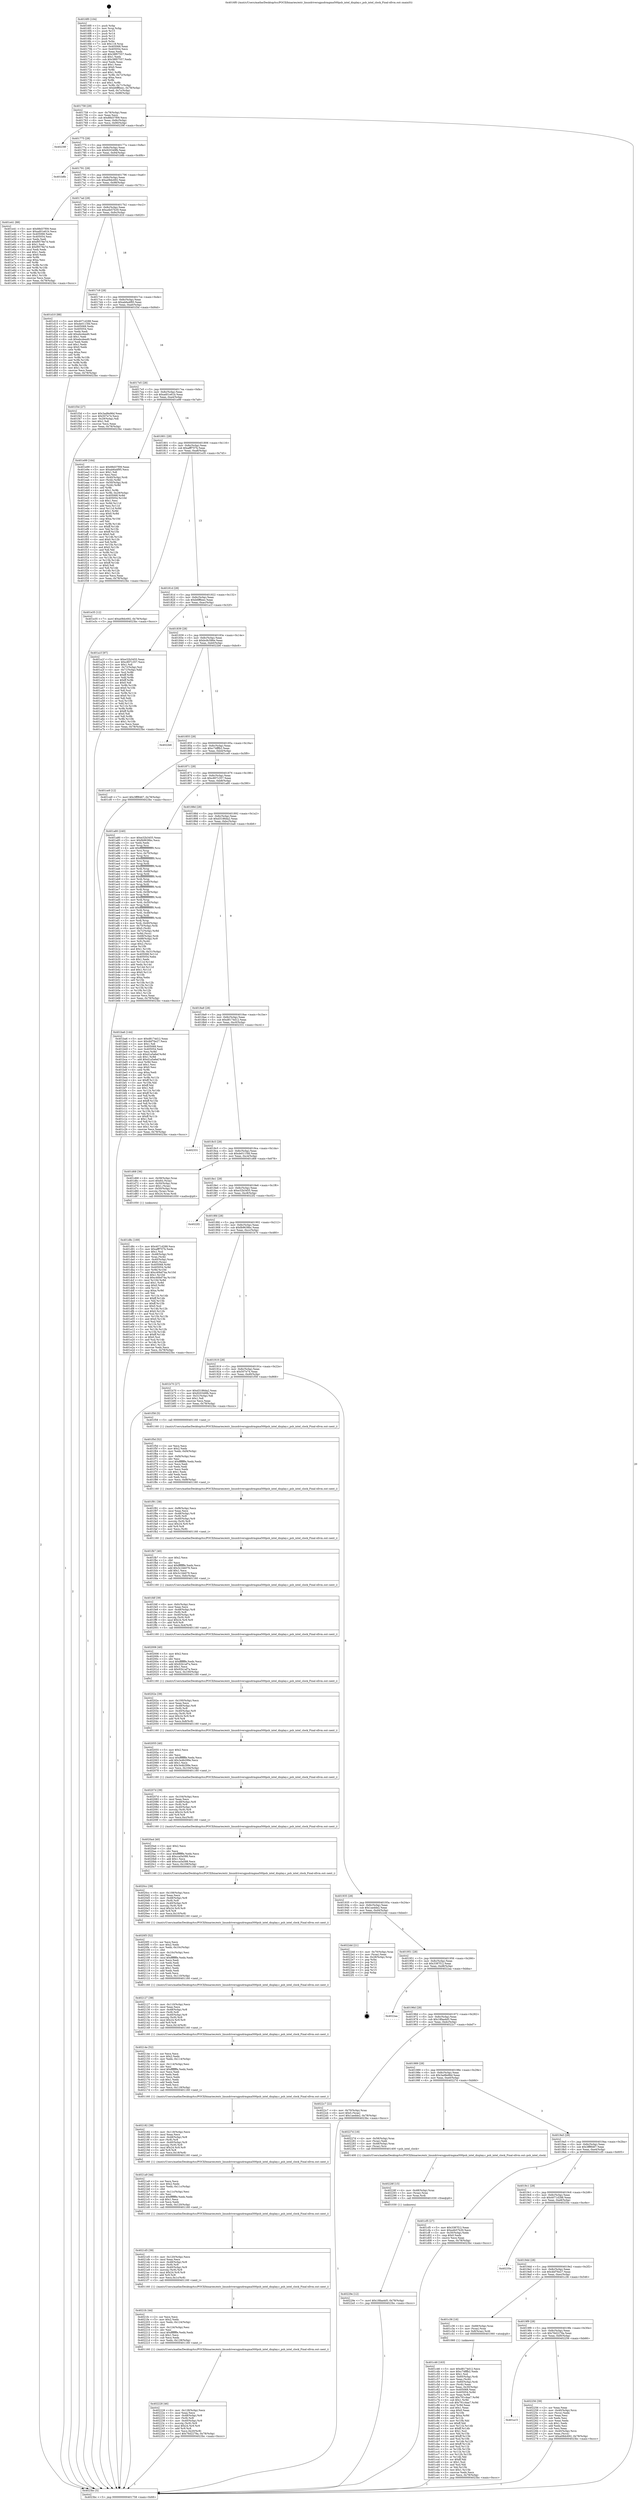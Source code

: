 digraph "0x4016f0" {
  label = "0x4016f0 (/mnt/c/Users/mathe/Desktop/tcc/POCII/binaries/extr_linuxdriversgpudrmgma500psb_intel_display.c_psb_intel_clock_Final-ollvm.out::main(0))"
  labelloc = "t"
  node[shape=record]

  Entry [label="",width=0.3,height=0.3,shape=circle,fillcolor=black,style=filled]
  "0x401758" [label="{
     0x401758 [29]\l
     | [instrs]\l
     &nbsp;&nbsp;0x401758 \<+3\>: mov -0x78(%rbp),%eax\l
     &nbsp;&nbsp;0x40175b \<+2\>: mov %eax,%ecx\l
     &nbsp;&nbsp;0x40175d \<+6\>: sub $0x88d37f09,%ecx\l
     &nbsp;&nbsp;0x401763 \<+6\>: mov %eax,-0x8c(%rbp)\l
     &nbsp;&nbsp;0x401769 \<+6\>: mov %ecx,-0x90(%rbp)\l
     &nbsp;&nbsp;0x40176f \<+6\>: je 000000000040239f \<main+0xcaf\>\l
  }"]
  "0x40239f" [label="{
     0x40239f\l
  }", style=dashed]
  "0x401775" [label="{
     0x401775 [28]\l
     | [instrs]\l
     &nbsp;&nbsp;0x401775 \<+5\>: jmp 000000000040177a \<main+0x8a\>\l
     &nbsp;&nbsp;0x40177a \<+6\>: mov -0x8c(%rbp),%eax\l
     &nbsp;&nbsp;0x401780 \<+5\>: sub $0x920349fb,%eax\l
     &nbsp;&nbsp;0x401785 \<+6\>: mov %eax,-0x94(%rbp)\l
     &nbsp;&nbsp;0x40178b \<+6\>: je 0000000000401b8b \<main+0x49b\>\l
  }"]
  Exit [label="",width=0.3,height=0.3,shape=circle,fillcolor=black,style=filled,peripheries=2]
  "0x401b8b" [label="{
     0x401b8b\l
  }", style=dashed]
  "0x401791" [label="{
     0x401791 [28]\l
     | [instrs]\l
     &nbsp;&nbsp;0x401791 \<+5\>: jmp 0000000000401796 \<main+0xa6\>\l
     &nbsp;&nbsp;0x401796 \<+6\>: mov -0x8c(%rbp),%eax\l
     &nbsp;&nbsp;0x40179c \<+5\>: sub $0xa08dc692,%eax\l
     &nbsp;&nbsp;0x4017a1 \<+6\>: mov %eax,-0x98(%rbp)\l
     &nbsp;&nbsp;0x4017a7 \<+6\>: je 0000000000401e41 \<main+0x751\>\l
  }"]
  "0x40229e" [label="{
     0x40229e [12]\l
     | [instrs]\l
     &nbsp;&nbsp;0x40229e \<+7\>: movl $0x18faa4d5,-0x78(%rbp)\l
     &nbsp;&nbsp;0x4022a5 \<+5\>: jmp 00000000004023bc \<main+0xccc\>\l
  }"]
  "0x401e41" [label="{
     0x401e41 [88]\l
     | [instrs]\l
     &nbsp;&nbsp;0x401e41 \<+5\>: mov $0x88d37f09,%eax\l
     &nbsp;&nbsp;0x401e46 \<+5\>: mov $0xad01e61b,%ecx\l
     &nbsp;&nbsp;0x401e4b \<+7\>: mov 0x405068,%edx\l
     &nbsp;&nbsp;0x401e52 \<+7\>: mov 0x405054,%esi\l
     &nbsp;&nbsp;0x401e59 \<+2\>: mov %edx,%edi\l
     &nbsp;&nbsp;0x401e5b \<+6\>: add $0xf9578e7d,%edi\l
     &nbsp;&nbsp;0x401e61 \<+3\>: sub $0x1,%edi\l
     &nbsp;&nbsp;0x401e64 \<+6\>: sub $0xf9578e7d,%edi\l
     &nbsp;&nbsp;0x401e6a \<+3\>: imul %edi,%edx\l
     &nbsp;&nbsp;0x401e6d \<+3\>: and $0x1,%edx\l
     &nbsp;&nbsp;0x401e70 \<+3\>: cmp $0x0,%edx\l
     &nbsp;&nbsp;0x401e73 \<+4\>: sete %r8b\l
     &nbsp;&nbsp;0x401e77 \<+3\>: cmp $0xa,%esi\l
     &nbsp;&nbsp;0x401e7a \<+4\>: setl %r9b\l
     &nbsp;&nbsp;0x401e7e \<+3\>: mov %r8b,%r10b\l
     &nbsp;&nbsp;0x401e81 \<+3\>: and %r9b,%r10b\l
     &nbsp;&nbsp;0x401e84 \<+3\>: xor %r9b,%r8b\l
     &nbsp;&nbsp;0x401e87 \<+3\>: or %r8b,%r10b\l
     &nbsp;&nbsp;0x401e8a \<+4\>: test $0x1,%r10b\l
     &nbsp;&nbsp;0x401e8e \<+3\>: cmovne %ecx,%eax\l
     &nbsp;&nbsp;0x401e91 \<+3\>: mov %eax,-0x78(%rbp)\l
     &nbsp;&nbsp;0x401e94 \<+5\>: jmp 00000000004023bc \<main+0xccc\>\l
  }"]
  "0x4017ad" [label="{
     0x4017ad [28]\l
     | [instrs]\l
     &nbsp;&nbsp;0x4017ad \<+5\>: jmp 00000000004017b2 \<main+0xc2\>\l
     &nbsp;&nbsp;0x4017b2 \<+6\>: mov -0x8c(%rbp),%eax\l
     &nbsp;&nbsp;0x4017b8 \<+5\>: sub $0xa4b57b30,%eax\l
     &nbsp;&nbsp;0x4017bd \<+6\>: mov %eax,-0x9c(%rbp)\l
     &nbsp;&nbsp;0x4017c3 \<+6\>: je 0000000000401d10 \<main+0x620\>\l
  }"]
  "0x40228f" [label="{
     0x40228f [15]\l
     | [instrs]\l
     &nbsp;&nbsp;0x40228f \<+4\>: mov -0x48(%rbp),%rax\l
     &nbsp;&nbsp;0x402293 \<+3\>: mov (%rax),%rax\l
     &nbsp;&nbsp;0x402296 \<+3\>: mov %rax,%rdi\l
     &nbsp;&nbsp;0x402299 \<+5\>: call 0000000000401030 \<free@plt\>\l
     | [calls]\l
     &nbsp;&nbsp;0x401030 \{1\} (unknown)\l
  }"]
  "0x401d10" [label="{
     0x401d10 [88]\l
     | [instrs]\l
     &nbsp;&nbsp;0x401d10 \<+5\>: mov $0x4071d288,%eax\l
     &nbsp;&nbsp;0x401d15 \<+5\>: mov $0xde0115fd,%ecx\l
     &nbsp;&nbsp;0x401d1a \<+7\>: mov 0x405068,%edx\l
     &nbsp;&nbsp;0x401d21 \<+7\>: mov 0x405054,%esi\l
     &nbsp;&nbsp;0x401d28 \<+2\>: mov %edx,%edi\l
     &nbsp;&nbsp;0x401d2a \<+6\>: add $0xebcdeed0,%edi\l
     &nbsp;&nbsp;0x401d30 \<+3\>: sub $0x1,%edi\l
     &nbsp;&nbsp;0x401d33 \<+6\>: sub $0xebcdeed0,%edi\l
     &nbsp;&nbsp;0x401d39 \<+3\>: imul %edi,%edx\l
     &nbsp;&nbsp;0x401d3c \<+3\>: and $0x1,%edx\l
     &nbsp;&nbsp;0x401d3f \<+3\>: cmp $0x0,%edx\l
     &nbsp;&nbsp;0x401d42 \<+4\>: sete %r8b\l
     &nbsp;&nbsp;0x401d46 \<+3\>: cmp $0xa,%esi\l
     &nbsp;&nbsp;0x401d49 \<+4\>: setl %r9b\l
     &nbsp;&nbsp;0x401d4d \<+3\>: mov %r8b,%r10b\l
     &nbsp;&nbsp;0x401d50 \<+3\>: and %r9b,%r10b\l
     &nbsp;&nbsp;0x401d53 \<+3\>: xor %r9b,%r8b\l
     &nbsp;&nbsp;0x401d56 \<+3\>: or %r8b,%r10b\l
     &nbsp;&nbsp;0x401d59 \<+4\>: test $0x1,%r10b\l
     &nbsp;&nbsp;0x401d5d \<+3\>: cmovne %ecx,%eax\l
     &nbsp;&nbsp;0x401d60 \<+3\>: mov %eax,-0x78(%rbp)\l
     &nbsp;&nbsp;0x401d63 \<+5\>: jmp 00000000004023bc \<main+0xccc\>\l
  }"]
  "0x4017c9" [label="{
     0x4017c9 [28]\l
     | [instrs]\l
     &nbsp;&nbsp;0x4017c9 \<+5\>: jmp 00000000004017ce \<main+0xde\>\l
     &nbsp;&nbsp;0x4017ce \<+6\>: mov -0x8c(%rbp),%eax\l
     &nbsp;&nbsp;0x4017d4 \<+5\>: sub $0xab6a4f95,%eax\l
     &nbsp;&nbsp;0x4017d9 \<+6\>: mov %eax,-0xa0(%rbp)\l
     &nbsp;&nbsp;0x4017df \<+6\>: je 0000000000401f3d \<main+0x84d\>\l
  }"]
  "0x401a15" [label="{
     0x401a15\l
  }", style=dashed]
  "0x401f3d" [label="{
     0x401f3d [27]\l
     | [instrs]\l
     &nbsp;&nbsp;0x401f3d \<+5\>: mov $0x3ad8e96d,%eax\l
     &nbsp;&nbsp;0x401f42 \<+5\>: mov $0x507e74,%ecx\l
     &nbsp;&nbsp;0x401f47 \<+3\>: mov -0x29(%rbp),%dl\l
     &nbsp;&nbsp;0x401f4a \<+3\>: test $0x1,%dl\l
     &nbsp;&nbsp;0x401f4d \<+3\>: cmovne %ecx,%eax\l
     &nbsp;&nbsp;0x401f50 \<+3\>: mov %eax,-0x78(%rbp)\l
     &nbsp;&nbsp;0x401f53 \<+5\>: jmp 00000000004023bc \<main+0xccc\>\l
  }"]
  "0x4017e5" [label="{
     0x4017e5 [28]\l
     | [instrs]\l
     &nbsp;&nbsp;0x4017e5 \<+5\>: jmp 00000000004017ea \<main+0xfa\>\l
     &nbsp;&nbsp;0x4017ea \<+6\>: mov -0x8c(%rbp),%eax\l
     &nbsp;&nbsp;0x4017f0 \<+5\>: sub $0xad01e61b,%eax\l
     &nbsp;&nbsp;0x4017f5 \<+6\>: mov %eax,-0xa4(%rbp)\l
     &nbsp;&nbsp;0x4017fb \<+6\>: je 0000000000401e99 \<main+0x7a9\>\l
  }"]
  "0x402256" [label="{
     0x402256 [39]\l
     | [instrs]\l
     &nbsp;&nbsp;0x402256 \<+2\>: xor %eax,%eax\l
     &nbsp;&nbsp;0x402258 \<+4\>: mov -0x40(%rbp),%rcx\l
     &nbsp;&nbsp;0x40225c \<+2\>: mov (%rcx),%edx\l
     &nbsp;&nbsp;0x40225e \<+2\>: mov %eax,%esi\l
     &nbsp;&nbsp;0x402260 \<+2\>: sub %edx,%esi\l
     &nbsp;&nbsp;0x402262 \<+2\>: mov %eax,%edx\l
     &nbsp;&nbsp;0x402264 \<+3\>: sub $0x1,%edx\l
     &nbsp;&nbsp;0x402267 \<+2\>: add %edx,%esi\l
     &nbsp;&nbsp;0x402269 \<+2\>: sub %esi,%eax\l
     &nbsp;&nbsp;0x40226b \<+4\>: mov -0x40(%rbp),%rcx\l
     &nbsp;&nbsp;0x40226f \<+2\>: mov %eax,(%rcx)\l
     &nbsp;&nbsp;0x402271 \<+7\>: movl $0xa08dc692,-0x78(%rbp)\l
     &nbsp;&nbsp;0x402278 \<+5\>: jmp 00000000004023bc \<main+0xccc\>\l
  }"]
  "0x401e99" [label="{
     0x401e99 [164]\l
     | [instrs]\l
     &nbsp;&nbsp;0x401e99 \<+5\>: mov $0x88d37f09,%eax\l
     &nbsp;&nbsp;0x401e9e \<+5\>: mov $0xab6a4f95,%ecx\l
     &nbsp;&nbsp;0x401ea3 \<+2\>: mov $0x1,%dl\l
     &nbsp;&nbsp;0x401ea5 \<+2\>: xor %esi,%esi\l
     &nbsp;&nbsp;0x401ea7 \<+4\>: mov -0x40(%rbp),%rdi\l
     &nbsp;&nbsp;0x401eab \<+3\>: mov (%rdi),%r8d\l
     &nbsp;&nbsp;0x401eae \<+4\>: mov -0x50(%rbp),%rdi\l
     &nbsp;&nbsp;0x401eb2 \<+3\>: cmp (%rdi),%r8d\l
     &nbsp;&nbsp;0x401eb5 \<+4\>: setl %r9b\l
     &nbsp;&nbsp;0x401eb9 \<+4\>: and $0x1,%r9b\l
     &nbsp;&nbsp;0x401ebd \<+4\>: mov %r9b,-0x29(%rbp)\l
     &nbsp;&nbsp;0x401ec1 \<+8\>: mov 0x405068,%r8d\l
     &nbsp;&nbsp;0x401ec9 \<+8\>: mov 0x405054,%r10d\l
     &nbsp;&nbsp;0x401ed1 \<+3\>: sub $0x1,%esi\l
     &nbsp;&nbsp;0x401ed4 \<+3\>: mov %r8d,%r11d\l
     &nbsp;&nbsp;0x401ed7 \<+3\>: add %esi,%r11d\l
     &nbsp;&nbsp;0x401eda \<+4\>: imul %r11d,%r8d\l
     &nbsp;&nbsp;0x401ede \<+4\>: and $0x1,%r8d\l
     &nbsp;&nbsp;0x401ee2 \<+4\>: cmp $0x0,%r8d\l
     &nbsp;&nbsp;0x401ee6 \<+4\>: sete %r9b\l
     &nbsp;&nbsp;0x401eea \<+4\>: cmp $0xa,%r10d\l
     &nbsp;&nbsp;0x401eee \<+3\>: setl %bl\l
     &nbsp;&nbsp;0x401ef1 \<+3\>: mov %r9b,%r14b\l
     &nbsp;&nbsp;0x401ef4 \<+4\>: xor $0xff,%r14b\l
     &nbsp;&nbsp;0x401ef8 \<+3\>: mov %bl,%r15b\l
     &nbsp;&nbsp;0x401efb \<+4\>: xor $0xff,%r15b\l
     &nbsp;&nbsp;0x401eff \<+3\>: xor $0x0,%dl\l
     &nbsp;&nbsp;0x401f02 \<+3\>: mov %r14b,%r12b\l
     &nbsp;&nbsp;0x401f05 \<+4\>: and $0x0,%r12b\l
     &nbsp;&nbsp;0x401f09 \<+3\>: and %dl,%r9b\l
     &nbsp;&nbsp;0x401f0c \<+3\>: mov %r15b,%r13b\l
     &nbsp;&nbsp;0x401f0f \<+4\>: and $0x0,%r13b\l
     &nbsp;&nbsp;0x401f13 \<+2\>: and %dl,%bl\l
     &nbsp;&nbsp;0x401f15 \<+3\>: or %r9b,%r12b\l
     &nbsp;&nbsp;0x401f18 \<+3\>: or %bl,%r13b\l
     &nbsp;&nbsp;0x401f1b \<+3\>: xor %r13b,%r12b\l
     &nbsp;&nbsp;0x401f1e \<+3\>: or %r15b,%r14b\l
     &nbsp;&nbsp;0x401f21 \<+4\>: xor $0xff,%r14b\l
     &nbsp;&nbsp;0x401f25 \<+3\>: or $0x0,%dl\l
     &nbsp;&nbsp;0x401f28 \<+3\>: and %dl,%r14b\l
     &nbsp;&nbsp;0x401f2b \<+3\>: or %r14b,%r12b\l
     &nbsp;&nbsp;0x401f2e \<+4\>: test $0x1,%r12b\l
     &nbsp;&nbsp;0x401f32 \<+3\>: cmovne %ecx,%eax\l
     &nbsp;&nbsp;0x401f35 \<+3\>: mov %eax,-0x78(%rbp)\l
     &nbsp;&nbsp;0x401f38 \<+5\>: jmp 00000000004023bc \<main+0xccc\>\l
  }"]
  "0x401801" [label="{
     0x401801 [28]\l
     | [instrs]\l
     &nbsp;&nbsp;0x401801 \<+5\>: jmp 0000000000401806 \<main+0x116\>\l
     &nbsp;&nbsp;0x401806 \<+6\>: mov -0x8c(%rbp),%eax\l
     &nbsp;&nbsp;0x40180c \<+5\>: sub $0xafff707b,%eax\l
     &nbsp;&nbsp;0x401811 \<+6\>: mov %eax,-0xa8(%rbp)\l
     &nbsp;&nbsp;0x401817 \<+6\>: je 0000000000401e35 \<main+0x745\>\l
  }"]
  "0x402228" [label="{
     0x402228 [46]\l
     | [instrs]\l
     &nbsp;&nbsp;0x402228 \<+6\>: mov -0x128(%rbp),%ecx\l
     &nbsp;&nbsp;0x40222e \<+3\>: imul %eax,%ecx\l
     &nbsp;&nbsp;0x402231 \<+4\>: mov -0x48(%rbp),%r8\l
     &nbsp;&nbsp;0x402235 \<+3\>: mov (%r8),%r8\l
     &nbsp;&nbsp;0x402238 \<+4\>: mov -0x40(%rbp),%r9\l
     &nbsp;&nbsp;0x40223c \<+3\>: movslq (%r9),%r9\l
     &nbsp;&nbsp;0x40223f \<+4\>: imul $0x24,%r9,%r9\l
     &nbsp;&nbsp;0x402243 \<+3\>: add %r9,%r8\l
     &nbsp;&nbsp;0x402246 \<+4\>: mov %ecx,0x20(%r8)\l
     &nbsp;&nbsp;0x40224a \<+7\>: movl $0x76d2278a,-0x78(%rbp)\l
     &nbsp;&nbsp;0x402251 \<+5\>: jmp 00000000004023bc \<main+0xccc\>\l
  }"]
  "0x401e35" [label="{
     0x401e35 [12]\l
     | [instrs]\l
     &nbsp;&nbsp;0x401e35 \<+7\>: movl $0xa08dc692,-0x78(%rbp)\l
     &nbsp;&nbsp;0x401e3c \<+5\>: jmp 00000000004023bc \<main+0xccc\>\l
  }"]
  "0x40181d" [label="{
     0x40181d [28]\l
     | [instrs]\l
     &nbsp;&nbsp;0x40181d \<+5\>: jmp 0000000000401822 \<main+0x132\>\l
     &nbsp;&nbsp;0x401822 \<+6\>: mov -0x8c(%rbp),%eax\l
     &nbsp;&nbsp;0x401828 \<+5\>: sub $0xb6ff6eec,%eax\l
     &nbsp;&nbsp;0x40182d \<+6\>: mov %eax,-0xac(%rbp)\l
     &nbsp;&nbsp;0x401833 \<+6\>: je 0000000000401a1f \<main+0x32f\>\l
  }"]
  "0x4021fc" [label="{
     0x4021fc [44]\l
     | [instrs]\l
     &nbsp;&nbsp;0x4021fc \<+2\>: xor %ecx,%ecx\l
     &nbsp;&nbsp;0x4021fe \<+5\>: mov $0x2,%edx\l
     &nbsp;&nbsp;0x402203 \<+6\>: mov %edx,-0x124(%rbp)\l
     &nbsp;&nbsp;0x402209 \<+1\>: cltd\l
     &nbsp;&nbsp;0x40220a \<+6\>: mov -0x124(%rbp),%esi\l
     &nbsp;&nbsp;0x402210 \<+2\>: idiv %esi\l
     &nbsp;&nbsp;0x402212 \<+6\>: imul $0xfffffffe,%edx,%edx\l
     &nbsp;&nbsp;0x402218 \<+3\>: sub $0x1,%ecx\l
     &nbsp;&nbsp;0x40221b \<+2\>: sub %ecx,%edx\l
     &nbsp;&nbsp;0x40221d \<+6\>: mov %edx,-0x128(%rbp)\l
     &nbsp;&nbsp;0x402223 \<+5\>: call 0000000000401160 \<next_i\>\l
     | [calls]\l
     &nbsp;&nbsp;0x401160 \{1\} (/mnt/c/Users/mathe/Desktop/tcc/POCII/binaries/extr_linuxdriversgpudrmgma500psb_intel_display.c_psb_intel_clock_Final-ollvm.out::next_i)\l
  }"]
  "0x401a1f" [label="{
     0x401a1f [97]\l
     | [instrs]\l
     &nbsp;&nbsp;0x401a1f \<+5\>: mov $0xe32b3455,%eax\l
     &nbsp;&nbsp;0x401a24 \<+5\>: mov $0xc807c357,%ecx\l
     &nbsp;&nbsp;0x401a29 \<+2\>: mov $0x1,%dl\l
     &nbsp;&nbsp;0x401a2b \<+4\>: mov -0x72(%rbp),%sil\l
     &nbsp;&nbsp;0x401a2f \<+4\>: mov -0x71(%rbp),%dil\l
     &nbsp;&nbsp;0x401a33 \<+3\>: mov %sil,%r8b\l
     &nbsp;&nbsp;0x401a36 \<+4\>: xor $0xff,%r8b\l
     &nbsp;&nbsp;0x401a3a \<+3\>: mov %dil,%r9b\l
     &nbsp;&nbsp;0x401a3d \<+4\>: xor $0xff,%r9b\l
     &nbsp;&nbsp;0x401a41 \<+3\>: xor $0x0,%dl\l
     &nbsp;&nbsp;0x401a44 \<+3\>: mov %r8b,%r10b\l
     &nbsp;&nbsp;0x401a47 \<+4\>: and $0x0,%r10b\l
     &nbsp;&nbsp;0x401a4b \<+3\>: and %dl,%sil\l
     &nbsp;&nbsp;0x401a4e \<+3\>: mov %r9b,%r11b\l
     &nbsp;&nbsp;0x401a51 \<+4\>: and $0x0,%r11b\l
     &nbsp;&nbsp;0x401a55 \<+3\>: and %dl,%dil\l
     &nbsp;&nbsp;0x401a58 \<+3\>: or %sil,%r10b\l
     &nbsp;&nbsp;0x401a5b \<+3\>: or %dil,%r11b\l
     &nbsp;&nbsp;0x401a5e \<+3\>: xor %r11b,%r10b\l
     &nbsp;&nbsp;0x401a61 \<+3\>: or %r9b,%r8b\l
     &nbsp;&nbsp;0x401a64 \<+4\>: xor $0xff,%r8b\l
     &nbsp;&nbsp;0x401a68 \<+3\>: or $0x0,%dl\l
     &nbsp;&nbsp;0x401a6b \<+3\>: and %dl,%r8b\l
     &nbsp;&nbsp;0x401a6e \<+3\>: or %r8b,%r10b\l
     &nbsp;&nbsp;0x401a71 \<+4\>: test $0x1,%r10b\l
     &nbsp;&nbsp;0x401a75 \<+3\>: cmovne %ecx,%eax\l
     &nbsp;&nbsp;0x401a78 \<+3\>: mov %eax,-0x78(%rbp)\l
     &nbsp;&nbsp;0x401a7b \<+5\>: jmp 00000000004023bc \<main+0xccc\>\l
  }"]
  "0x401839" [label="{
     0x401839 [28]\l
     | [instrs]\l
     &nbsp;&nbsp;0x401839 \<+5\>: jmp 000000000040183e \<main+0x14e\>\l
     &nbsp;&nbsp;0x40183e \<+6\>: mov -0x8c(%rbp),%eax\l
     &nbsp;&nbsp;0x401844 \<+5\>: sub $0xbc8c586e,%eax\l
     &nbsp;&nbsp;0x401849 \<+6\>: mov %eax,-0xb0(%rbp)\l
     &nbsp;&nbsp;0x40184f \<+6\>: je 00000000004022b6 \<main+0xbc6\>\l
  }"]
  "0x4023bc" [label="{
     0x4023bc [5]\l
     | [instrs]\l
     &nbsp;&nbsp;0x4023bc \<+5\>: jmp 0000000000401758 \<main+0x68\>\l
  }"]
  "0x4016f0" [label="{
     0x4016f0 [104]\l
     | [instrs]\l
     &nbsp;&nbsp;0x4016f0 \<+1\>: push %rbp\l
     &nbsp;&nbsp;0x4016f1 \<+3\>: mov %rsp,%rbp\l
     &nbsp;&nbsp;0x4016f4 \<+2\>: push %r15\l
     &nbsp;&nbsp;0x4016f6 \<+2\>: push %r14\l
     &nbsp;&nbsp;0x4016f8 \<+2\>: push %r13\l
     &nbsp;&nbsp;0x4016fa \<+2\>: push %r12\l
     &nbsp;&nbsp;0x4016fc \<+1\>: push %rbx\l
     &nbsp;&nbsp;0x4016fd \<+7\>: sub $0x118,%rsp\l
     &nbsp;&nbsp;0x401704 \<+7\>: mov 0x405068,%eax\l
     &nbsp;&nbsp;0x40170b \<+7\>: mov 0x405054,%ecx\l
     &nbsp;&nbsp;0x401712 \<+2\>: mov %eax,%edx\l
     &nbsp;&nbsp;0x401714 \<+6\>: add $0x38f07557,%edx\l
     &nbsp;&nbsp;0x40171a \<+3\>: sub $0x1,%edx\l
     &nbsp;&nbsp;0x40171d \<+6\>: sub $0x38f07557,%edx\l
     &nbsp;&nbsp;0x401723 \<+3\>: imul %edx,%eax\l
     &nbsp;&nbsp;0x401726 \<+3\>: and $0x1,%eax\l
     &nbsp;&nbsp;0x401729 \<+3\>: cmp $0x0,%eax\l
     &nbsp;&nbsp;0x40172c \<+4\>: sete %r8b\l
     &nbsp;&nbsp;0x401730 \<+4\>: and $0x1,%r8b\l
     &nbsp;&nbsp;0x401734 \<+4\>: mov %r8b,-0x72(%rbp)\l
     &nbsp;&nbsp;0x401738 \<+3\>: cmp $0xa,%ecx\l
     &nbsp;&nbsp;0x40173b \<+4\>: setl %r8b\l
     &nbsp;&nbsp;0x40173f \<+4\>: and $0x1,%r8b\l
     &nbsp;&nbsp;0x401743 \<+4\>: mov %r8b,-0x71(%rbp)\l
     &nbsp;&nbsp;0x401747 \<+7\>: movl $0xb6ff6eec,-0x78(%rbp)\l
     &nbsp;&nbsp;0x40174e \<+3\>: mov %edi,-0x7c(%rbp)\l
     &nbsp;&nbsp;0x401751 \<+7\>: mov %rsi,-0x88(%rbp)\l
  }"]
  "0x4021d5" [label="{
     0x4021d5 [39]\l
     | [instrs]\l
     &nbsp;&nbsp;0x4021d5 \<+6\>: mov -0x120(%rbp),%ecx\l
     &nbsp;&nbsp;0x4021db \<+3\>: imul %eax,%ecx\l
     &nbsp;&nbsp;0x4021de \<+4\>: mov -0x48(%rbp),%r8\l
     &nbsp;&nbsp;0x4021e2 \<+3\>: mov (%r8),%r8\l
     &nbsp;&nbsp;0x4021e5 \<+4\>: mov -0x40(%rbp),%r9\l
     &nbsp;&nbsp;0x4021e9 \<+3\>: movslq (%r9),%r9\l
     &nbsp;&nbsp;0x4021ec \<+4\>: imul $0x24,%r9,%r9\l
     &nbsp;&nbsp;0x4021f0 \<+3\>: add %r9,%r8\l
     &nbsp;&nbsp;0x4021f3 \<+4\>: mov %ecx,0x1c(%r8)\l
     &nbsp;&nbsp;0x4021f7 \<+5\>: call 0000000000401160 \<next_i\>\l
     | [calls]\l
     &nbsp;&nbsp;0x401160 \{1\} (/mnt/c/Users/mathe/Desktop/tcc/POCII/binaries/extr_linuxdriversgpudrmgma500psb_intel_display.c_psb_intel_clock_Final-ollvm.out::next_i)\l
  }"]
  "0x4022b6" [label="{
     0x4022b6\l
  }", style=dashed]
  "0x401855" [label="{
     0x401855 [28]\l
     | [instrs]\l
     &nbsp;&nbsp;0x401855 \<+5\>: jmp 000000000040185a \<main+0x16a\>\l
     &nbsp;&nbsp;0x40185a \<+6\>: mov -0x8c(%rbp),%eax\l
     &nbsp;&nbsp;0x401860 \<+5\>: sub $0xc74fffb2,%eax\l
     &nbsp;&nbsp;0x401865 \<+6\>: mov %eax,-0xb4(%rbp)\l
     &nbsp;&nbsp;0x40186b \<+6\>: je 0000000000401ce9 \<main+0x5f9\>\l
  }"]
  "0x4021a9" [label="{
     0x4021a9 [44]\l
     | [instrs]\l
     &nbsp;&nbsp;0x4021a9 \<+2\>: xor %ecx,%ecx\l
     &nbsp;&nbsp;0x4021ab \<+5\>: mov $0x2,%edx\l
     &nbsp;&nbsp;0x4021b0 \<+6\>: mov %edx,-0x11c(%rbp)\l
     &nbsp;&nbsp;0x4021b6 \<+1\>: cltd\l
     &nbsp;&nbsp;0x4021b7 \<+6\>: mov -0x11c(%rbp),%esi\l
     &nbsp;&nbsp;0x4021bd \<+2\>: idiv %esi\l
     &nbsp;&nbsp;0x4021bf \<+6\>: imul $0xfffffffe,%edx,%edx\l
     &nbsp;&nbsp;0x4021c5 \<+3\>: sub $0x1,%ecx\l
     &nbsp;&nbsp;0x4021c8 \<+2\>: sub %ecx,%edx\l
     &nbsp;&nbsp;0x4021ca \<+6\>: mov %edx,-0x120(%rbp)\l
     &nbsp;&nbsp;0x4021d0 \<+5\>: call 0000000000401160 \<next_i\>\l
     | [calls]\l
     &nbsp;&nbsp;0x401160 \{1\} (/mnt/c/Users/mathe/Desktop/tcc/POCII/binaries/extr_linuxdriversgpudrmgma500psb_intel_display.c_psb_intel_clock_Final-ollvm.out::next_i)\l
  }"]
  "0x401ce9" [label="{
     0x401ce9 [12]\l
     | [instrs]\l
     &nbsp;&nbsp;0x401ce9 \<+7\>: movl $0x3fff8467,-0x78(%rbp)\l
     &nbsp;&nbsp;0x401cf0 \<+5\>: jmp 00000000004023bc \<main+0xccc\>\l
  }"]
  "0x401871" [label="{
     0x401871 [28]\l
     | [instrs]\l
     &nbsp;&nbsp;0x401871 \<+5\>: jmp 0000000000401876 \<main+0x186\>\l
     &nbsp;&nbsp;0x401876 \<+6\>: mov -0x8c(%rbp),%eax\l
     &nbsp;&nbsp;0x40187c \<+5\>: sub $0xc807c357,%eax\l
     &nbsp;&nbsp;0x401881 \<+6\>: mov %eax,-0xb8(%rbp)\l
     &nbsp;&nbsp;0x401887 \<+6\>: je 0000000000401a80 \<main+0x390\>\l
  }"]
  "0x402182" [label="{
     0x402182 [39]\l
     | [instrs]\l
     &nbsp;&nbsp;0x402182 \<+6\>: mov -0x118(%rbp),%ecx\l
     &nbsp;&nbsp;0x402188 \<+3\>: imul %eax,%ecx\l
     &nbsp;&nbsp;0x40218b \<+4\>: mov -0x48(%rbp),%r8\l
     &nbsp;&nbsp;0x40218f \<+3\>: mov (%r8),%r8\l
     &nbsp;&nbsp;0x402192 \<+4\>: mov -0x40(%rbp),%r9\l
     &nbsp;&nbsp;0x402196 \<+3\>: movslq (%r9),%r9\l
     &nbsp;&nbsp;0x402199 \<+4\>: imul $0x24,%r9,%r9\l
     &nbsp;&nbsp;0x40219d \<+3\>: add %r9,%r8\l
     &nbsp;&nbsp;0x4021a0 \<+4\>: mov %ecx,0x18(%r8)\l
     &nbsp;&nbsp;0x4021a4 \<+5\>: call 0000000000401160 \<next_i\>\l
     | [calls]\l
     &nbsp;&nbsp;0x401160 \{1\} (/mnt/c/Users/mathe/Desktop/tcc/POCII/binaries/extr_linuxdriversgpudrmgma500psb_intel_display.c_psb_intel_clock_Final-ollvm.out::next_i)\l
  }"]
  "0x401a80" [label="{
     0x401a80 [240]\l
     | [instrs]\l
     &nbsp;&nbsp;0x401a80 \<+5\>: mov $0xe32b3455,%eax\l
     &nbsp;&nbsp;0x401a85 \<+5\>: mov $0xfb9638bc,%ecx\l
     &nbsp;&nbsp;0x401a8a \<+2\>: xor %edx,%edx\l
     &nbsp;&nbsp;0x401a8c \<+3\>: mov %rsp,%rsi\l
     &nbsp;&nbsp;0x401a8f \<+4\>: add $0xfffffffffffffff0,%rsi\l
     &nbsp;&nbsp;0x401a93 \<+3\>: mov %rsi,%rsp\l
     &nbsp;&nbsp;0x401a96 \<+4\>: mov %rsi,-0x70(%rbp)\l
     &nbsp;&nbsp;0x401a9a \<+3\>: mov %rsp,%rsi\l
     &nbsp;&nbsp;0x401a9d \<+4\>: add $0xfffffffffffffff0,%rsi\l
     &nbsp;&nbsp;0x401aa1 \<+3\>: mov %rsi,%rsp\l
     &nbsp;&nbsp;0x401aa4 \<+3\>: mov %rsp,%rdi\l
     &nbsp;&nbsp;0x401aa7 \<+4\>: add $0xfffffffffffffff0,%rdi\l
     &nbsp;&nbsp;0x401aab \<+3\>: mov %rdi,%rsp\l
     &nbsp;&nbsp;0x401aae \<+4\>: mov %rdi,-0x68(%rbp)\l
     &nbsp;&nbsp;0x401ab2 \<+3\>: mov %rsp,%rdi\l
     &nbsp;&nbsp;0x401ab5 \<+4\>: add $0xfffffffffffffff0,%rdi\l
     &nbsp;&nbsp;0x401ab9 \<+3\>: mov %rdi,%rsp\l
     &nbsp;&nbsp;0x401abc \<+4\>: mov %rdi,-0x60(%rbp)\l
     &nbsp;&nbsp;0x401ac0 \<+3\>: mov %rsp,%rdi\l
     &nbsp;&nbsp;0x401ac3 \<+4\>: add $0xfffffffffffffff0,%rdi\l
     &nbsp;&nbsp;0x401ac7 \<+3\>: mov %rdi,%rsp\l
     &nbsp;&nbsp;0x401aca \<+4\>: mov %rdi,-0x58(%rbp)\l
     &nbsp;&nbsp;0x401ace \<+3\>: mov %rsp,%rdi\l
     &nbsp;&nbsp;0x401ad1 \<+4\>: add $0xfffffffffffffff0,%rdi\l
     &nbsp;&nbsp;0x401ad5 \<+3\>: mov %rdi,%rsp\l
     &nbsp;&nbsp;0x401ad8 \<+4\>: mov %rdi,-0x50(%rbp)\l
     &nbsp;&nbsp;0x401adc \<+3\>: mov %rsp,%rdi\l
     &nbsp;&nbsp;0x401adf \<+4\>: add $0xfffffffffffffff0,%rdi\l
     &nbsp;&nbsp;0x401ae3 \<+3\>: mov %rdi,%rsp\l
     &nbsp;&nbsp;0x401ae6 \<+4\>: mov %rdi,-0x48(%rbp)\l
     &nbsp;&nbsp;0x401aea \<+3\>: mov %rsp,%rdi\l
     &nbsp;&nbsp;0x401aed \<+4\>: add $0xfffffffffffffff0,%rdi\l
     &nbsp;&nbsp;0x401af1 \<+3\>: mov %rdi,%rsp\l
     &nbsp;&nbsp;0x401af4 \<+4\>: mov %rdi,-0x40(%rbp)\l
     &nbsp;&nbsp;0x401af8 \<+4\>: mov -0x70(%rbp),%rdi\l
     &nbsp;&nbsp;0x401afc \<+6\>: movl $0x0,(%rdi)\l
     &nbsp;&nbsp;0x401b02 \<+4\>: mov -0x7c(%rbp),%r8d\l
     &nbsp;&nbsp;0x401b06 \<+3\>: mov %r8d,(%rsi)\l
     &nbsp;&nbsp;0x401b09 \<+4\>: mov -0x68(%rbp),%rdi\l
     &nbsp;&nbsp;0x401b0d \<+7\>: mov -0x88(%rbp),%r9\l
     &nbsp;&nbsp;0x401b14 \<+3\>: mov %r9,(%rdi)\l
     &nbsp;&nbsp;0x401b17 \<+3\>: cmpl $0x2,(%rsi)\l
     &nbsp;&nbsp;0x401b1a \<+4\>: setne %r10b\l
     &nbsp;&nbsp;0x401b1e \<+4\>: and $0x1,%r10b\l
     &nbsp;&nbsp;0x401b22 \<+4\>: mov %r10b,-0x31(%rbp)\l
     &nbsp;&nbsp;0x401b26 \<+8\>: mov 0x405068,%r11d\l
     &nbsp;&nbsp;0x401b2e \<+7\>: mov 0x405054,%ebx\l
     &nbsp;&nbsp;0x401b35 \<+3\>: sub $0x1,%edx\l
     &nbsp;&nbsp;0x401b38 \<+3\>: mov %r11d,%r14d\l
     &nbsp;&nbsp;0x401b3b \<+3\>: add %edx,%r14d\l
     &nbsp;&nbsp;0x401b3e \<+4\>: imul %r14d,%r11d\l
     &nbsp;&nbsp;0x401b42 \<+4\>: and $0x1,%r11d\l
     &nbsp;&nbsp;0x401b46 \<+4\>: cmp $0x0,%r11d\l
     &nbsp;&nbsp;0x401b4a \<+4\>: sete %r10b\l
     &nbsp;&nbsp;0x401b4e \<+3\>: cmp $0xa,%ebx\l
     &nbsp;&nbsp;0x401b51 \<+4\>: setl %r15b\l
     &nbsp;&nbsp;0x401b55 \<+3\>: mov %r10b,%r12b\l
     &nbsp;&nbsp;0x401b58 \<+3\>: and %r15b,%r12b\l
     &nbsp;&nbsp;0x401b5b \<+3\>: xor %r15b,%r10b\l
     &nbsp;&nbsp;0x401b5e \<+3\>: or %r10b,%r12b\l
     &nbsp;&nbsp;0x401b61 \<+4\>: test $0x1,%r12b\l
     &nbsp;&nbsp;0x401b65 \<+3\>: cmovne %ecx,%eax\l
     &nbsp;&nbsp;0x401b68 \<+3\>: mov %eax,-0x78(%rbp)\l
     &nbsp;&nbsp;0x401b6b \<+5\>: jmp 00000000004023bc \<main+0xccc\>\l
  }"]
  "0x40188d" [label="{
     0x40188d [28]\l
     | [instrs]\l
     &nbsp;&nbsp;0x40188d \<+5\>: jmp 0000000000401892 \<main+0x1a2\>\l
     &nbsp;&nbsp;0x401892 \<+6\>: mov -0x8c(%rbp),%eax\l
     &nbsp;&nbsp;0x401898 \<+5\>: sub $0xd3186da2,%eax\l
     &nbsp;&nbsp;0x40189d \<+6\>: mov %eax,-0xbc(%rbp)\l
     &nbsp;&nbsp;0x4018a3 \<+6\>: je 0000000000401ba6 \<main+0x4b6\>\l
  }"]
  "0x40214e" [label="{
     0x40214e [52]\l
     | [instrs]\l
     &nbsp;&nbsp;0x40214e \<+2\>: xor %ecx,%ecx\l
     &nbsp;&nbsp;0x402150 \<+5\>: mov $0x2,%edx\l
     &nbsp;&nbsp;0x402155 \<+6\>: mov %edx,-0x114(%rbp)\l
     &nbsp;&nbsp;0x40215b \<+1\>: cltd\l
     &nbsp;&nbsp;0x40215c \<+6\>: mov -0x114(%rbp),%esi\l
     &nbsp;&nbsp;0x402162 \<+2\>: idiv %esi\l
     &nbsp;&nbsp;0x402164 \<+6\>: imul $0xfffffffe,%edx,%edx\l
     &nbsp;&nbsp;0x40216a \<+2\>: mov %ecx,%edi\l
     &nbsp;&nbsp;0x40216c \<+2\>: sub %edx,%edi\l
     &nbsp;&nbsp;0x40216e \<+2\>: mov %ecx,%edx\l
     &nbsp;&nbsp;0x402170 \<+3\>: sub $0x1,%edx\l
     &nbsp;&nbsp;0x402173 \<+2\>: add %edx,%edi\l
     &nbsp;&nbsp;0x402175 \<+2\>: sub %edi,%ecx\l
     &nbsp;&nbsp;0x402177 \<+6\>: mov %ecx,-0x118(%rbp)\l
     &nbsp;&nbsp;0x40217d \<+5\>: call 0000000000401160 \<next_i\>\l
     | [calls]\l
     &nbsp;&nbsp;0x401160 \{1\} (/mnt/c/Users/mathe/Desktop/tcc/POCII/binaries/extr_linuxdriversgpudrmgma500psb_intel_display.c_psb_intel_clock_Final-ollvm.out::next_i)\l
  }"]
  "0x402127" [label="{
     0x402127 [39]\l
     | [instrs]\l
     &nbsp;&nbsp;0x402127 \<+6\>: mov -0x110(%rbp),%ecx\l
     &nbsp;&nbsp;0x40212d \<+3\>: imul %eax,%ecx\l
     &nbsp;&nbsp;0x402130 \<+4\>: mov -0x48(%rbp),%r8\l
     &nbsp;&nbsp;0x402134 \<+3\>: mov (%r8),%r8\l
     &nbsp;&nbsp;0x402137 \<+4\>: mov -0x40(%rbp),%r9\l
     &nbsp;&nbsp;0x40213b \<+3\>: movslq (%r9),%r9\l
     &nbsp;&nbsp;0x40213e \<+4\>: imul $0x24,%r9,%r9\l
     &nbsp;&nbsp;0x402142 \<+3\>: add %r9,%r8\l
     &nbsp;&nbsp;0x402145 \<+4\>: mov %ecx,0x14(%r8)\l
     &nbsp;&nbsp;0x402149 \<+5\>: call 0000000000401160 \<next_i\>\l
     | [calls]\l
     &nbsp;&nbsp;0x401160 \{1\} (/mnt/c/Users/mathe/Desktop/tcc/POCII/binaries/extr_linuxdriversgpudrmgma500psb_intel_display.c_psb_intel_clock_Final-ollvm.out::next_i)\l
  }"]
  "0x401ba6" [label="{
     0x401ba6 [144]\l
     | [instrs]\l
     &nbsp;&nbsp;0x401ba6 \<+5\>: mov $0xd8174d12,%eax\l
     &nbsp;&nbsp;0x401bab \<+5\>: mov $0x4bf76e27,%ecx\l
     &nbsp;&nbsp;0x401bb0 \<+2\>: mov $0x1,%dl\l
     &nbsp;&nbsp;0x401bb2 \<+7\>: mov 0x405068,%esi\l
     &nbsp;&nbsp;0x401bb9 \<+7\>: mov 0x405054,%edi\l
     &nbsp;&nbsp;0x401bc0 \<+3\>: mov %esi,%r8d\l
     &nbsp;&nbsp;0x401bc3 \<+7\>: sub $0xd1a5a6ef,%r8d\l
     &nbsp;&nbsp;0x401bca \<+4\>: sub $0x1,%r8d\l
     &nbsp;&nbsp;0x401bce \<+7\>: add $0xd1a5a6ef,%r8d\l
     &nbsp;&nbsp;0x401bd5 \<+4\>: imul %r8d,%esi\l
     &nbsp;&nbsp;0x401bd9 \<+3\>: and $0x1,%esi\l
     &nbsp;&nbsp;0x401bdc \<+3\>: cmp $0x0,%esi\l
     &nbsp;&nbsp;0x401bdf \<+4\>: sete %r9b\l
     &nbsp;&nbsp;0x401be3 \<+3\>: cmp $0xa,%edi\l
     &nbsp;&nbsp;0x401be6 \<+4\>: setl %r10b\l
     &nbsp;&nbsp;0x401bea \<+3\>: mov %r9b,%r11b\l
     &nbsp;&nbsp;0x401bed \<+4\>: xor $0xff,%r11b\l
     &nbsp;&nbsp;0x401bf1 \<+3\>: mov %r10b,%bl\l
     &nbsp;&nbsp;0x401bf4 \<+3\>: xor $0xff,%bl\l
     &nbsp;&nbsp;0x401bf7 \<+3\>: xor $0x1,%dl\l
     &nbsp;&nbsp;0x401bfa \<+3\>: mov %r11b,%r14b\l
     &nbsp;&nbsp;0x401bfd \<+4\>: and $0xff,%r14b\l
     &nbsp;&nbsp;0x401c01 \<+3\>: and %dl,%r9b\l
     &nbsp;&nbsp;0x401c04 \<+3\>: mov %bl,%r15b\l
     &nbsp;&nbsp;0x401c07 \<+4\>: and $0xff,%r15b\l
     &nbsp;&nbsp;0x401c0b \<+3\>: and %dl,%r10b\l
     &nbsp;&nbsp;0x401c0e \<+3\>: or %r9b,%r14b\l
     &nbsp;&nbsp;0x401c11 \<+3\>: or %r10b,%r15b\l
     &nbsp;&nbsp;0x401c14 \<+3\>: xor %r15b,%r14b\l
     &nbsp;&nbsp;0x401c17 \<+3\>: or %bl,%r11b\l
     &nbsp;&nbsp;0x401c1a \<+4\>: xor $0xff,%r11b\l
     &nbsp;&nbsp;0x401c1e \<+3\>: or $0x1,%dl\l
     &nbsp;&nbsp;0x401c21 \<+3\>: and %dl,%r11b\l
     &nbsp;&nbsp;0x401c24 \<+3\>: or %r11b,%r14b\l
     &nbsp;&nbsp;0x401c27 \<+4\>: test $0x1,%r14b\l
     &nbsp;&nbsp;0x401c2b \<+3\>: cmovne %ecx,%eax\l
     &nbsp;&nbsp;0x401c2e \<+3\>: mov %eax,-0x78(%rbp)\l
     &nbsp;&nbsp;0x401c31 \<+5\>: jmp 00000000004023bc \<main+0xccc\>\l
  }"]
  "0x4018a9" [label="{
     0x4018a9 [28]\l
     | [instrs]\l
     &nbsp;&nbsp;0x4018a9 \<+5\>: jmp 00000000004018ae \<main+0x1be\>\l
     &nbsp;&nbsp;0x4018ae \<+6\>: mov -0x8c(%rbp),%eax\l
     &nbsp;&nbsp;0x4018b4 \<+5\>: sub $0xd8174d12,%eax\l
     &nbsp;&nbsp;0x4018b9 \<+6\>: mov %eax,-0xc0(%rbp)\l
     &nbsp;&nbsp;0x4018bf \<+6\>: je 0000000000402331 \<main+0xc41\>\l
  }"]
  "0x4020f3" [label="{
     0x4020f3 [52]\l
     | [instrs]\l
     &nbsp;&nbsp;0x4020f3 \<+2\>: xor %ecx,%ecx\l
     &nbsp;&nbsp;0x4020f5 \<+5\>: mov $0x2,%edx\l
     &nbsp;&nbsp;0x4020fa \<+6\>: mov %edx,-0x10c(%rbp)\l
     &nbsp;&nbsp;0x402100 \<+1\>: cltd\l
     &nbsp;&nbsp;0x402101 \<+6\>: mov -0x10c(%rbp),%esi\l
     &nbsp;&nbsp;0x402107 \<+2\>: idiv %esi\l
     &nbsp;&nbsp;0x402109 \<+6\>: imul $0xfffffffe,%edx,%edx\l
     &nbsp;&nbsp;0x40210f \<+2\>: mov %ecx,%edi\l
     &nbsp;&nbsp;0x402111 \<+2\>: sub %edx,%edi\l
     &nbsp;&nbsp;0x402113 \<+2\>: mov %ecx,%edx\l
     &nbsp;&nbsp;0x402115 \<+3\>: sub $0x1,%edx\l
     &nbsp;&nbsp;0x402118 \<+2\>: add %edx,%edi\l
     &nbsp;&nbsp;0x40211a \<+2\>: sub %edi,%ecx\l
     &nbsp;&nbsp;0x40211c \<+6\>: mov %ecx,-0x110(%rbp)\l
     &nbsp;&nbsp;0x402122 \<+5\>: call 0000000000401160 \<next_i\>\l
     | [calls]\l
     &nbsp;&nbsp;0x401160 \{1\} (/mnt/c/Users/mathe/Desktop/tcc/POCII/binaries/extr_linuxdriversgpudrmgma500psb_intel_display.c_psb_intel_clock_Final-ollvm.out::next_i)\l
  }"]
  "0x402331" [label="{
     0x402331\l
  }", style=dashed]
  "0x4018c5" [label="{
     0x4018c5 [28]\l
     | [instrs]\l
     &nbsp;&nbsp;0x4018c5 \<+5\>: jmp 00000000004018ca \<main+0x1da\>\l
     &nbsp;&nbsp;0x4018ca \<+6\>: mov -0x8c(%rbp),%eax\l
     &nbsp;&nbsp;0x4018d0 \<+5\>: sub $0xde0115fd,%eax\l
     &nbsp;&nbsp;0x4018d5 \<+6\>: mov %eax,-0xc4(%rbp)\l
     &nbsp;&nbsp;0x4018db \<+6\>: je 0000000000401d68 \<main+0x678\>\l
  }"]
  "0x4020cc" [label="{
     0x4020cc [39]\l
     | [instrs]\l
     &nbsp;&nbsp;0x4020cc \<+6\>: mov -0x108(%rbp),%ecx\l
     &nbsp;&nbsp;0x4020d2 \<+3\>: imul %eax,%ecx\l
     &nbsp;&nbsp;0x4020d5 \<+4\>: mov -0x48(%rbp),%r8\l
     &nbsp;&nbsp;0x4020d9 \<+3\>: mov (%r8),%r8\l
     &nbsp;&nbsp;0x4020dc \<+4\>: mov -0x40(%rbp),%r9\l
     &nbsp;&nbsp;0x4020e0 \<+3\>: movslq (%r9),%r9\l
     &nbsp;&nbsp;0x4020e3 \<+4\>: imul $0x24,%r9,%r9\l
     &nbsp;&nbsp;0x4020e7 \<+3\>: add %r9,%r8\l
     &nbsp;&nbsp;0x4020ea \<+4\>: mov %ecx,0x10(%r8)\l
     &nbsp;&nbsp;0x4020ee \<+5\>: call 0000000000401160 \<next_i\>\l
     | [calls]\l
     &nbsp;&nbsp;0x401160 \{1\} (/mnt/c/Users/mathe/Desktop/tcc/POCII/binaries/extr_linuxdriversgpudrmgma500psb_intel_display.c_psb_intel_clock_Final-ollvm.out::next_i)\l
  }"]
  "0x401d68" [label="{
     0x401d68 [36]\l
     | [instrs]\l
     &nbsp;&nbsp;0x401d68 \<+4\>: mov -0x58(%rbp),%rax\l
     &nbsp;&nbsp;0x401d6c \<+6\>: movl $0x64,(%rax)\l
     &nbsp;&nbsp;0x401d72 \<+4\>: mov -0x50(%rbp),%rax\l
     &nbsp;&nbsp;0x401d76 \<+6\>: movl $0x1,(%rax)\l
     &nbsp;&nbsp;0x401d7c \<+4\>: mov -0x50(%rbp),%rax\l
     &nbsp;&nbsp;0x401d80 \<+3\>: movslq (%rax),%rax\l
     &nbsp;&nbsp;0x401d83 \<+4\>: imul $0x24,%rax,%rdi\l
     &nbsp;&nbsp;0x401d87 \<+5\>: call 0000000000401050 \<malloc@plt\>\l
     | [calls]\l
     &nbsp;&nbsp;0x401050 \{1\} (unknown)\l
  }"]
  "0x4018e1" [label="{
     0x4018e1 [28]\l
     | [instrs]\l
     &nbsp;&nbsp;0x4018e1 \<+5\>: jmp 00000000004018e6 \<main+0x1f6\>\l
     &nbsp;&nbsp;0x4018e6 \<+6\>: mov -0x8c(%rbp),%eax\l
     &nbsp;&nbsp;0x4018ec \<+5\>: sub $0xe32b3455,%eax\l
     &nbsp;&nbsp;0x4018f1 \<+6\>: mov %eax,-0xc8(%rbp)\l
     &nbsp;&nbsp;0x4018f7 \<+6\>: je 00000000004022f2 \<main+0xc02\>\l
  }"]
  "0x4020a4" [label="{
     0x4020a4 [40]\l
     | [instrs]\l
     &nbsp;&nbsp;0x4020a4 \<+5\>: mov $0x2,%ecx\l
     &nbsp;&nbsp;0x4020a9 \<+1\>: cltd\l
     &nbsp;&nbsp;0x4020aa \<+2\>: idiv %ecx\l
     &nbsp;&nbsp;0x4020ac \<+6\>: imul $0xfffffffe,%edx,%ecx\l
     &nbsp;&nbsp;0x4020b2 \<+6\>: sub $0xcca5a588,%ecx\l
     &nbsp;&nbsp;0x4020b8 \<+3\>: add $0x1,%ecx\l
     &nbsp;&nbsp;0x4020bb \<+6\>: add $0xcca5a588,%ecx\l
     &nbsp;&nbsp;0x4020c1 \<+6\>: mov %ecx,-0x108(%rbp)\l
     &nbsp;&nbsp;0x4020c7 \<+5\>: call 0000000000401160 \<next_i\>\l
     | [calls]\l
     &nbsp;&nbsp;0x401160 \{1\} (/mnt/c/Users/mathe/Desktop/tcc/POCII/binaries/extr_linuxdriversgpudrmgma500psb_intel_display.c_psb_intel_clock_Final-ollvm.out::next_i)\l
  }"]
  "0x4022f2" [label="{
     0x4022f2\l
  }", style=dashed]
  "0x4018fd" [label="{
     0x4018fd [28]\l
     | [instrs]\l
     &nbsp;&nbsp;0x4018fd \<+5\>: jmp 0000000000401902 \<main+0x212\>\l
     &nbsp;&nbsp;0x401902 \<+6\>: mov -0x8c(%rbp),%eax\l
     &nbsp;&nbsp;0x401908 \<+5\>: sub $0xfb9638bc,%eax\l
     &nbsp;&nbsp;0x40190d \<+6\>: mov %eax,-0xcc(%rbp)\l
     &nbsp;&nbsp;0x401913 \<+6\>: je 0000000000401b70 \<main+0x480\>\l
  }"]
  "0x40207d" [label="{
     0x40207d [39]\l
     | [instrs]\l
     &nbsp;&nbsp;0x40207d \<+6\>: mov -0x104(%rbp),%ecx\l
     &nbsp;&nbsp;0x402083 \<+3\>: imul %eax,%ecx\l
     &nbsp;&nbsp;0x402086 \<+4\>: mov -0x48(%rbp),%r8\l
     &nbsp;&nbsp;0x40208a \<+3\>: mov (%r8),%r8\l
     &nbsp;&nbsp;0x40208d \<+4\>: mov -0x40(%rbp),%r9\l
     &nbsp;&nbsp;0x402091 \<+3\>: movslq (%r9),%r9\l
     &nbsp;&nbsp;0x402094 \<+4\>: imul $0x24,%r9,%r9\l
     &nbsp;&nbsp;0x402098 \<+3\>: add %r9,%r8\l
     &nbsp;&nbsp;0x40209b \<+4\>: mov %ecx,0xc(%r8)\l
     &nbsp;&nbsp;0x40209f \<+5\>: call 0000000000401160 \<next_i\>\l
     | [calls]\l
     &nbsp;&nbsp;0x401160 \{1\} (/mnt/c/Users/mathe/Desktop/tcc/POCII/binaries/extr_linuxdriversgpudrmgma500psb_intel_display.c_psb_intel_clock_Final-ollvm.out::next_i)\l
  }"]
  "0x401b70" [label="{
     0x401b70 [27]\l
     | [instrs]\l
     &nbsp;&nbsp;0x401b70 \<+5\>: mov $0xd3186da2,%eax\l
     &nbsp;&nbsp;0x401b75 \<+5\>: mov $0x920349fb,%ecx\l
     &nbsp;&nbsp;0x401b7a \<+3\>: mov -0x31(%rbp),%dl\l
     &nbsp;&nbsp;0x401b7d \<+3\>: test $0x1,%dl\l
     &nbsp;&nbsp;0x401b80 \<+3\>: cmovne %ecx,%eax\l
     &nbsp;&nbsp;0x401b83 \<+3\>: mov %eax,-0x78(%rbp)\l
     &nbsp;&nbsp;0x401b86 \<+5\>: jmp 00000000004023bc \<main+0xccc\>\l
  }"]
  "0x401919" [label="{
     0x401919 [28]\l
     | [instrs]\l
     &nbsp;&nbsp;0x401919 \<+5\>: jmp 000000000040191e \<main+0x22e\>\l
     &nbsp;&nbsp;0x40191e \<+6\>: mov -0x8c(%rbp),%eax\l
     &nbsp;&nbsp;0x401924 \<+5\>: sub $0x507e74,%eax\l
     &nbsp;&nbsp;0x401929 \<+6\>: mov %eax,-0xd0(%rbp)\l
     &nbsp;&nbsp;0x40192f \<+6\>: je 0000000000401f58 \<main+0x868\>\l
  }"]
  "0x402055" [label="{
     0x402055 [40]\l
     | [instrs]\l
     &nbsp;&nbsp;0x402055 \<+5\>: mov $0x2,%ecx\l
     &nbsp;&nbsp;0x40205a \<+1\>: cltd\l
     &nbsp;&nbsp;0x40205b \<+2\>: idiv %ecx\l
     &nbsp;&nbsp;0x40205d \<+6\>: imul $0xfffffffe,%edx,%ecx\l
     &nbsp;&nbsp;0x402063 \<+6\>: add $0x3e4b299e,%ecx\l
     &nbsp;&nbsp;0x402069 \<+3\>: add $0x1,%ecx\l
     &nbsp;&nbsp;0x40206c \<+6\>: sub $0x3e4b299e,%ecx\l
     &nbsp;&nbsp;0x402072 \<+6\>: mov %ecx,-0x104(%rbp)\l
     &nbsp;&nbsp;0x402078 \<+5\>: call 0000000000401160 \<next_i\>\l
     | [calls]\l
     &nbsp;&nbsp;0x401160 \{1\} (/mnt/c/Users/mathe/Desktop/tcc/POCII/binaries/extr_linuxdriversgpudrmgma500psb_intel_display.c_psb_intel_clock_Final-ollvm.out::next_i)\l
  }"]
  "0x401f58" [label="{
     0x401f58 [5]\l
     | [instrs]\l
     &nbsp;&nbsp;0x401f58 \<+5\>: call 0000000000401160 \<next_i\>\l
     | [calls]\l
     &nbsp;&nbsp;0x401160 \{1\} (/mnt/c/Users/mathe/Desktop/tcc/POCII/binaries/extr_linuxdriversgpudrmgma500psb_intel_display.c_psb_intel_clock_Final-ollvm.out::next_i)\l
  }"]
  "0x401935" [label="{
     0x401935 [28]\l
     | [instrs]\l
     &nbsp;&nbsp;0x401935 \<+5\>: jmp 000000000040193a \<main+0x24a\>\l
     &nbsp;&nbsp;0x40193a \<+6\>: mov -0x8c(%rbp),%eax\l
     &nbsp;&nbsp;0x401940 \<+5\>: sub $0x1aedde2,%eax\l
     &nbsp;&nbsp;0x401945 \<+6\>: mov %eax,-0xd4(%rbp)\l
     &nbsp;&nbsp;0x40194b \<+6\>: je 00000000004022dd \<main+0xbed\>\l
  }"]
  "0x40202e" [label="{
     0x40202e [39]\l
     | [instrs]\l
     &nbsp;&nbsp;0x40202e \<+6\>: mov -0x100(%rbp),%ecx\l
     &nbsp;&nbsp;0x402034 \<+3\>: imul %eax,%ecx\l
     &nbsp;&nbsp;0x402037 \<+4\>: mov -0x48(%rbp),%r8\l
     &nbsp;&nbsp;0x40203b \<+3\>: mov (%r8),%r8\l
     &nbsp;&nbsp;0x40203e \<+4\>: mov -0x40(%rbp),%r9\l
     &nbsp;&nbsp;0x402042 \<+3\>: movslq (%r9),%r9\l
     &nbsp;&nbsp;0x402045 \<+4\>: imul $0x24,%r9,%r9\l
     &nbsp;&nbsp;0x402049 \<+3\>: add %r9,%r8\l
     &nbsp;&nbsp;0x40204c \<+4\>: mov %ecx,0x8(%r8)\l
     &nbsp;&nbsp;0x402050 \<+5\>: call 0000000000401160 \<next_i\>\l
     | [calls]\l
     &nbsp;&nbsp;0x401160 \{1\} (/mnt/c/Users/mathe/Desktop/tcc/POCII/binaries/extr_linuxdriversgpudrmgma500psb_intel_display.c_psb_intel_clock_Final-ollvm.out::next_i)\l
  }"]
  "0x4022dd" [label="{
     0x4022dd [21]\l
     | [instrs]\l
     &nbsp;&nbsp;0x4022dd \<+4\>: mov -0x70(%rbp),%rax\l
     &nbsp;&nbsp;0x4022e1 \<+2\>: mov (%rax),%eax\l
     &nbsp;&nbsp;0x4022e3 \<+4\>: lea -0x28(%rbp),%rsp\l
     &nbsp;&nbsp;0x4022e7 \<+1\>: pop %rbx\l
     &nbsp;&nbsp;0x4022e8 \<+2\>: pop %r12\l
     &nbsp;&nbsp;0x4022ea \<+2\>: pop %r13\l
     &nbsp;&nbsp;0x4022ec \<+2\>: pop %r14\l
     &nbsp;&nbsp;0x4022ee \<+2\>: pop %r15\l
     &nbsp;&nbsp;0x4022f0 \<+1\>: pop %rbp\l
     &nbsp;&nbsp;0x4022f1 \<+1\>: ret\l
  }"]
  "0x401951" [label="{
     0x401951 [28]\l
     | [instrs]\l
     &nbsp;&nbsp;0x401951 \<+5\>: jmp 0000000000401956 \<main+0x266\>\l
     &nbsp;&nbsp;0x401956 \<+6\>: mov -0x8c(%rbp),%eax\l
     &nbsp;&nbsp;0x40195c \<+5\>: sub $0x3387f12,%eax\l
     &nbsp;&nbsp;0x401961 \<+6\>: mov %eax,-0xd8(%rbp)\l
     &nbsp;&nbsp;0x401967 \<+6\>: je 00000000004022aa \<main+0xbba\>\l
  }"]
  "0x402006" [label="{
     0x402006 [40]\l
     | [instrs]\l
     &nbsp;&nbsp;0x402006 \<+5\>: mov $0x2,%ecx\l
     &nbsp;&nbsp;0x40200b \<+1\>: cltd\l
     &nbsp;&nbsp;0x40200c \<+2\>: idiv %ecx\l
     &nbsp;&nbsp;0x40200e \<+6\>: imul $0xfffffffe,%edx,%ecx\l
     &nbsp;&nbsp;0x402014 \<+6\>: add $0x92b1af7a,%ecx\l
     &nbsp;&nbsp;0x40201a \<+3\>: add $0x1,%ecx\l
     &nbsp;&nbsp;0x40201d \<+6\>: sub $0x92b1af7a,%ecx\l
     &nbsp;&nbsp;0x402023 \<+6\>: mov %ecx,-0x100(%rbp)\l
     &nbsp;&nbsp;0x402029 \<+5\>: call 0000000000401160 \<next_i\>\l
     | [calls]\l
     &nbsp;&nbsp;0x401160 \{1\} (/mnt/c/Users/mathe/Desktop/tcc/POCII/binaries/extr_linuxdriversgpudrmgma500psb_intel_display.c_psb_intel_clock_Final-ollvm.out::next_i)\l
  }"]
  "0x4022aa" [label="{
     0x4022aa\l
  }", style=dashed]
  "0x40196d" [label="{
     0x40196d [28]\l
     | [instrs]\l
     &nbsp;&nbsp;0x40196d \<+5\>: jmp 0000000000401972 \<main+0x282\>\l
     &nbsp;&nbsp;0x401972 \<+6\>: mov -0x8c(%rbp),%eax\l
     &nbsp;&nbsp;0x401978 \<+5\>: sub $0x18faa4d5,%eax\l
     &nbsp;&nbsp;0x40197d \<+6\>: mov %eax,-0xdc(%rbp)\l
     &nbsp;&nbsp;0x401983 \<+6\>: je 00000000004022c7 \<main+0xbd7\>\l
  }"]
  "0x401fdf" [label="{
     0x401fdf [39]\l
     | [instrs]\l
     &nbsp;&nbsp;0x401fdf \<+6\>: mov -0xfc(%rbp),%ecx\l
     &nbsp;&nbsp;0x401fe5 \<+3\>: imul %eax,%ecx\l
     &nbsp;&nbsp;0x401fe8 \<+4\>: mov -0x48(%rbp),%r8\l
     &nbsp;&nbsp;0x401fec \<+3\>: mov (%r8),%r8\l
     &nbsp;&nbsp;0x401fef \<+4\>: mov -0x40(%rbp),%r9\l
     &nbsp;&nbsp;0x401ff3 \<+3\>: movslq (%r9),%r9\l
     &nbsp;&nbsp;0x401ff6 \<+4\>: imul $0x24,%r9,%r9\l
     &nbsp;&nbsp;0x401ffa \<+3\>: add %r9,%r8\l
     &nbsp;&nbsp;0x401ffd \<+4\>: mov %ecx,0x4(%r8)\l
     &nbsp;&nbsp;0x402001 \<+5\>: call 0000000000401160 \<next_i\>\l
     | [calls]\l
     &nbsp;&nbsp;0x401160 \{1\} (/mnt/c/Users/mathe/Desktop/tcc/POCII/binaries/extr_linuxdriversgpudrmgma500psb_intel_display.c_psb_intel_clock_Final-ollvm.out::next_i)\l
  }"]
  "0x4022c7" [label="{
     0x4022c7 [22]\l
     | [instrs]\l
     &nbsp;&nbsp;0x4022c7 \<+4\>: mov -0x70(%rbp),%rax\l
     &nbsp;&nbsp;0x4022cb \<+6\>: movl $0x0,(%rax)\l
     &nbsp;&nbsp;0x4022d1 \<+7\>: movl $0x1aedde2,-0x78(%rbp)\l
     &nbsp;&nbsp;0x4022d8 \<+5\>: jmp 00000000004023bc \<main+0xccc\>\l
  }"]
  "0x401989" [label="{
     0x401989 [28]\l
     | [instrs]\l
     &nbsp;&nbsp;0x401989 \<+5\>: jmp 000000000040198e \<main+0x29e\>\l
     &nbsp;&nbsp;0x40198e \<+6\>: mov -0x8c(%rbp),%eax\l
     &nbsp;&nbsp;0x401994 \<+5\>: sub $0x3ad8e96d,%eax\l
     &nbsp;&nbsp;0x401999 \<+6\>: mov %eax,-0xe0(%rbp)\l
     &nbsp;&nbsp;0x40199f \<+6\>: je 000000000040227d \<main+0xb8d\>\l
  }"]
  "0x401fb7" [label="{
     0x401fb7 [40]\l
     | [instrs]\l
     &nbsp;&nbsp;0x401fb7 \<+5\>: mov $0x2,%ecx\l
     &nbsp;&nbsp;0x401fbc \<+1\>: cltd\l
     &nbsp;&nbsp;0x401fbd \<+2\>: idiv %ecx\l
     &nbsp;&nbsp;0x401fbf \<+6\>: imul $0xfffffffe,%edx,%ecx\l
     &nbsp;&nbsp;0x401fc5 \<+6\>: add $0x3c1bb076,%ecx\l
     &nbsp;&nbsp;0x401fcb \<+3\>: add $0x1,%ecx\l
     &nbsp;&nbsp;0x401fce \<+6\>: sub $0x3c1bb076,%ecx\l
     &nbsp;&nbsp;0x401fd4 \<+6\>: mov %ecx,-0xfc(%rbp)\l
     &nbsp;&nbsp;0x401fda \<+5\>: call 0000000000401160 \<next_i\>\l
     | [calls]\l
     &nbsp;&nbsp;0x401160 \{1\} (/mnt/c/Users/mathe/Desktop/tcc/POCII/binaries/extr_linuxdriversgpudrmgma500psb_intel_display.c_psb_intel_clock_Final-ollvm.out::next_i)\l
  }"]
  "0x40227d" [label="{
     0x40227d [18]\l
     | [instrs]\l
     &nbsp;&nbsp;0x40227d \<+4\>: mov -0x58(%rbp),%rax\l
     &nbsp;&nbsp;0x402281 \<+2\>: mov (%rax),%edi\l
     &nbsp;&nbsp;0x402283 \<+4\>: mov -0x48(%rbp),%rax\l
     &nbsp;&nbsp;0x402287 \<+3\>: mov (%rax),%rsi\l
     &nbsp;&nbsp;0x40228a \<+5\>: call 0000000000401400 \<psb_intel_clock\>\l
     | [calls]\l
     &nbsp;&nbsp;0x401400 \{1\} (/mnt/c/Users/mathe/Desktop/tcc/POCII/binaries/extr_linuxdriversgpudrmgma500psb_intel_display.c_psb_intel_clock_Final-ollvm.out::psb_intel_clock)\l
  }"]
  "0x4019a5" [label="{
     0x4019a5 [28]\l
     | [instrs]\l
     &nbsp;&nbsp;0x4019a5 \<+5\>: jmp 00000000004019aa \<main+0x2ba\>\l
     &nbsp;&nbsp;0x4019aa \<+6\>: mov -0x8c(%rbp),%eax\l
     &nbsp;&nbsp;0x4019b0 \<+5\>: sub $0x3fff8467,%eax\l
     &nbsp;&nbsp;0x4019b5 \<+6\>: mov %eax,-0xe4(%rbp)\l
     &nbsp;&nbsp;0x4019bb \<+6\>: je 0000000000401cf5 \<main+0x605\>\l
  }"]
  "0x401f91" [label="{
     0x401f91 [38]\l
     | [instrs]\l
     &nbsp;&nbsp;0x401f91 \<+6\>: mov -0xf8(%rbp),%ecx\l
     &nbsp;&nbsp;0x401f97 \<+3\>: imul %eax,%ecx\l
     &nbsp;&nbsp;0x401f9a \<+4\>: mov -0x48(%rbp),%r8\l
     &nbsp;&nbsp;0x401f9e \<+3\>: mov (%r8),%r8\l
     &nbsp;&nbsp;0x401fa1 \<+4\>: mov -0x40(%rbp),%r9\l
     &nbsp;&nbsp;0x401fa5 \<+3\>: movslq (%r9),%r9\l
     &nbsp;&nbsp;0x401fa8 \<+4\>: imul $0x24,%r9,%r9\l
     &nbsp;&nbsp;0x401fac \<+3\>: add %r9,%r8\l
     &nbsp;&nbsp;0x401faf \<+3\>: mov %ecx,(%r8)\l
     &nbsp;&nbsp;0x401fb2 \<+5\>: call 0000000000401160 \<next_i\>\l
     | [calls]\l
     &nbsp;&nbsp;0x401160 \{1\} (/mnt/c/Users/mathe/Desktop/tcc/POCII/binaries/extr_linuxdriversgpudrmgma500psb_intel_display.c_psb_intel_clock_Final-ollvm.out::next_i)\l
  }"]
  "0x401cf5" [label="{
     0x401cf5 [27]\l
     | [instrs]\l
     &nbsp;&nbsp;0x401cf5 \<+5\>: mov $0x3387f12,%eax\l
     &nbsp;&nbsp;0x401cfa \<+5\>: mov $0xa4b57b30,%ecx\l
     &nbsp;&nbsp;0x401cff \<+3\>: mov -0x30(%rbp),%edx\l
     &nbsp;&nbsp;0x401d02 \<+3\>: cmp $0x0,%edx\l
     &nbsp;&nbsp;0x401d05 \<+3\>: cmove %ecx,%eax\l
     &nbsp;&nbsp;0x401d08 \<+3\>: mov %eax,-0x78(%rbp)\l
     &nbsp;&nbsp;0x401d0b \<+5\>: jmp 00000000004023bc \<main+0xccc\>\l
  }"]
  "0x4019c1" [label="{
     0x4019c1 [28]\l
     | [instrs]\l
     &nbsp;&nbsp;0x4019c1 \<+5\>: jmp 00000000004019c6 \<main+0x2d6\>\l
     &nbsp;&nbsp;0x4019c6 \<+6\>: mov -0x8c(%rbp),%eax\l
     &nbsp;&nbsp;0x4019cc \<+5\>: sub $0x4071d288,%eax\l
     &nbsp;&nbsp;0x4019d1 \<+6\>: mov %eax,-0xe8(%rbp)\l
     &nbsp;&nbsp;0x4019d7 \<+6\>: je 000000000040235e \<main+0xc6e\>\l
  }"]
  "0x401f5d" [label="{
     0x401f5d [52]\l
     | [instrs]\l
     &nbsp;&nbsp;0x401f5d \<+2\>: xor %ecx,%ecx\l
     &nbsp;&nbsp;0x401f5f \<+5\>: mov $0x2,%edx\l
     &nbsp;&nbsp;0x401f64 \<+6\>: mov %edx,-0xf4(%rbp)\l
     &nbsp;&nbsp;0x401f6a \<+1\>: cltd\l
     &nbsp;&nbsp;0x401f6b \<+6\>: mov -0xf4(%rbp),%esi\l
     &nbsp;&nbsp;0x401f71 \<+2\>: idiv %esi\l
     &nbsp;&nbsp;0x401f73 \<+6\>: imul $0xfffffffe,%edx,%edx\l
     &nbsp;&nbsp;0x401f79 \<+2\>: mov %ecx,%edi\l
     &nbsp;&nbsp;0x401f7b \<+2\>: sub %edx,%edi\l
     &nbsp;&nbsp;0x401f7d \<+2\>: mov %ecx,%edx\l
     &nbsp;&nbsp;0x401f7f \<+3\>: sub $0x1,%edx\l
     &nbsp;&nbsp;0x401f82 \<+2\>: add %edx,%edi\l
     &nbsp;&nbsp;0x401f84 \<+2\>: sub %edi,%ecx\l
     &nbsp;&nbsp;0x401f86 \<+6\>: mov %ecx,-0xf8(%rbp)\l
     &nbsp;&nbsp;0x401f8c \<+5\>: call 0000000000401160 \<next_i\>\l
     | [calls]\l
     &nbsp;&nbsp;0x401160 \{1\} (/mnt/c/Users/mathe/Desktop/tcc/POCII/binaries/extr_linuxdriversgpudrmgma500psb_intel_display.c_psb_intel_clock_Final-ollvm.out::next_i)\l
  }"]
  "0x40235e" [label="{
     0x40235e\l
  }", style=dashed]
  "0x4019dd" [label="{
     0x4019dd [28]\l
     | [instrs]\l
     &nbsp;&nbsp;0x4019dd \<+5\>: jmp 00000000004019e2 \<main+0x2f2\>\l
     &nbsp;&nbsp;0x4019e2 \<+6\>: mov -0x8c(%rbp),%eax\l
     &nbsp;&nbsp;0x4019e8 \<+5\>: sub $0x4bf76e27,%eax\l
     &nbsp;&nbsp;0x4019ed \<+6\>: mov %eax,-0xec(%rbp)\l
     &nbsp;&nbsp;0x4019f3 \<+6\>: je 0000000000401c36 \<main+0x546\>\l
  }"]
  "0x401d8c" [label="{
     0x401d8c [169]\l
     | [instrs]\l
     &nbsp;&nbsp;0x401d8c \<+5\>: mov $0x4071d288,%ecx\l
     &nbsp;&nbsp;0x401d91 \<+5\>: mov $0xafff707b,%edx\l
     &nbsp;&nbsp;0x401d96 \<+3\>: mov $0x1,%sil\l
     &nbsp;&nbsp;0x401d99 \<+4\>: mov -0x48(%rbp),%rdi\l
     &nbsp;&nbsp;0x401d9d \<+3\>: mov %rax,(%rdi)\l
     &nbsp;&nbsp;0x401da0 \<+4\>: mov -0x40(%rbp),%rax\l
     &nbsp;&nbsp;0x401da4 \<+6\>: movl $0x0,(%rax)\l
     &nbsp;&nbsp;0x401daa \<+8\>: mov 0x405068,%r8d\l
     &nbsp;&nbsp;0x401db2 \<+8\>: mov 0x405054,%r9d\l
     &nbsp;&nbsp;0x401dba \<+3\>: mov %r8d,%r10d\l
     &nbsp;&nbsp;0x401dbd \<+7\>: add $0xc40bd74a,%r10d\l
     &nbsp;&nbsp;0x401dc4 \<+4\>: sub $0x1,%r10d\l
     &nbsp;&nbsp;0x401dc8 \<+7\>: sub $0xc40bd74a,%r10d\l
     &nbsp;&nbsp;0x401dcf \<+4\>: imul %r10d,%r8d\l
     &nbsp;&nbsp;0x401dd3 \<+4\>: and $0x1,%r8d\l
     &nbsp;&nbsp;0x401dd7 \<+4\>: cmp $0x0,%r8d\l
     &nbsp;&nbsp;0x401ddb \<+4\>: sete %r11b\l
     &nbsp;&nbsp;0x401ddf \<+4\>: cmp $0xa,%r9d\l
     &nbsp;&nbsp;0x401de3 \<+3\>: setl %bl\l
     &nbsp;&nbsp;0x401de6 \<+3\>: mov %r11b,%r14b\l
     &nbsp;&nbsp;0x401de9 \<+4\>: xor $0xff,%r14b\l
     &nbsp;&nbsp;0x401ded \<+3\>: mov %bl,%r15b\l
     &nbsp;&nbsp;0x401df0 \<+4\>: xor $0xff,%r15b\l
     &nbsp;&nbsp;0x401df4 \<+4\>: xor $0x0,%sil\l
     &nbsp;&nbsp;0x401df8 \<+3\>: mov %r14b,%r12b\l
     &nbsp;&nbsp;0x401dfb \<+4\>: and $0x0,%r12b\l
     &nbsp;&nbsp;0x401dff \<+3\>: and %sil,%r11b\l
     &nbsp;&nbsp;0x401e02 \<+3\>: mov %r15b,%r13b\l
     &nbsp;&nbsp;0x401e05 \<+4\>: and $0x0,%r13b\l
     &nbsp;&nbsp;0x401e09 \<+3\>: and %sil,%bl\l
     &nbsp;&nbsp;0x401e0c \<+3\>: or %r11b,%r12b\l
     &nbsp;&nbsp;0x401e0f \<+3\>: or %bl,%r13b\l
     &nbsp;&nbsp;0x401e12 \<+3\>: xor %r13b,%r12b\l
     &nbsp;&nbsp;0x401e15 \<+3\>: or %r15b,%r14b\l
     &nbsp;&nbsp;0x401e18 \<+4\>: xor $0xff,%r14b\l
     &nbsp;&nbsp;0x401e1c \<+4\>: or $0x0,%sil\l
     &nbsp;&nbsp;0x401e20 \<+3\>: and %sil,%r14b\l
     &nbsp;&nbsp;0x401e23 \<+3\>: or %r14b,%r12b\l
     &nbsp;&nbsp;0x401e26 \<+4\>: test $0x1,%r12b\l
     &nbsp;&nbsp;0x401e2a \<+3\>: cmovne %edx,%ecx\l
     &nbsp;&nbsp;0x401e2d \<+3\>: mov %ecx,-0x78(%rbp)\l
     &nbsp;&nbsp;0x401e30 \<+5\>: jmp 00000000004023bc \<main+0xccc\>\l
  }"]
  "0x401c36" [label="{
     0x401c36 [16]\l
     | [instrs]\l
     &nbsp;&nbsp;0x401c36 \<+4\>: mov -0x68(%rbp),%rax\l
     &nbsp;&nbsp;0x401c3a \<+3\>: mov (%rax),%rax\l
     &nbsp;&nbsp;0x401c3d \<+4\>: mov 0x8(%rax),%rdi\l
     &nbsp;&nbsp;0x401c41 \<+5\>: call 0000000000401060 \<atoi@plt\>\l
     | [calls]\l
     &nbsp;&nbsp;0x401060 \{1\} (unknown)\l
  }"]
  "0x4019f9" [label="{
     0x4019f9 [28]\l
     | [instrs]\l
     &nbsp;&nbsp;0x4019f9 \<+5\>: jmp 00000000004019fe \<main+0x30e\>\l
     &nbsp;&nbsp;0x4019fe \<+6\>: mov -0x8c(%rbp),%eax\l
     &nbsp;&nbsp;0x401a04 \<+5\>: sub $0x76d2278a,%eax\l
     &nbsp;&nbsp;0x401a09 \<+6\>: mov %eax,-0xf0(%rbp)\l
     &nbsp;&nbsp;0x401a0f \<+6\>: je 0000000000402256 \<main+0xb66\>\l
  }"]
  "0x401c46" [label="{
     0x401c46 [163]\l
     | [instrs]\l
     &nbsp;&nbsp;0x401c46 \<+5\>: mov $0xd8174d12,%ecx\l
     &nbsp;&nbsp;0x401c4b \<+5\>: mov $0xc74fffb2,%edx\l
     &nbsp;&nbsp;0x401c50 \<+3\>: mov $0x1,%sil\l
     &nbsp;&nbsp;0x401c53 \<+4\>: mov -0x60(%rbp),%rdi\l
     &nbsp;&nbsp;0x401c57 \<+2\>: mov %eax,(%rdi)\l
     &nbsp;&nbsp;0x401c59 \<+4\>: mov -0x60(%rbp),%rdi\l
     &nbsp;&nbsp;0x401c5d \<+2\>: mov (%rdi),%eax\l
     &nbsp;&nbsp;0x401c5f \<+3\>: mov %eax,-0x30(%rbp)\l
     &nbsp;&nbsp;0x401c62 \<+7\>: mov 0x405068,%eax\l
     &nbsp;&nbsp;0x401c69 \<+8\>: mov 0x405054,%r8d\l
     &nbsp;&nbsp;0x401c71 \<+3\>: mov %eax,%r9d\l
     &nbsp;&nbsp;0x401c74 \<+7\>: add $0x791c4aa7,%r9d\l
     &nbsp;&nbsp;0x401c7b \<+4\>: sub $0x1,%r9d\l
     &nbsp;&nbsp;0x401c7f \<+7\>: sub $0x791c4aa7,%r9d\l
     &nbsp;&nbsp;0x401c86 \<+4\>: imul %r9d,%eax\l
     &nbsp;&nbsp;0x401c8a \<+3\>: and $0x1,%eax\l
     &nbsp;&nbsp;0x401c8d \<+3\>: cmp $0x0,%eax\l
     &nbsp;&nbsp;0x401c90 \<+4\>: sete %r10b\l
     &nbsp;&nbsp;0x401c94 \<+4\>: cmp $0xa,%r8d\l
     &nbsp;&nbsp;0x401c98 \<+4\>: setl %r11b\l
     &nbsp;&nbsp;0x401c9c \<+3\>: mov %r10b,%bl\l
     &nbsp;&nbsp;0x401c9f \<+3\>: xor $0xff,%bl\l
     &nbsp;&nbsp;0x401ca2 \<+3\>: mov %r11b,%r14b\l
     &nbsp;&nbsp;0x401ca5 \<+4\>: xor $0xff,%r14b\l
     &nbsp;&nbsp;0x401ca9 \<+4\>: xor $0x1,%sil\l
     &nbsp;&nbsp;0x401cad \<+3\>: mov %bl,%r15b\l
     &nbsp;&nbsp;0x401cb0 \<+4\>: and $0xff,%r15b\l
     &nbsp;&nbsp;0x401cb4 \<+3\>: and %sil,%r10b\l
     &nbsp;&nbsp;0x401cb7 \<+3\>: mov %r14b,%r12b\l
     &nbsp;&nbsp;0x401cba \<+4\>: and $0xff,%r12b\l
     &nbsp;&nbsp;0x401cbe \<+3\>: and %sil,%r11b\l
     &nbsp;&nbsp;0x401cc1 \<+3\>: or %r10b,%r15b\l
     &nbsp;&nbsp;0x401cc4 \<+3\>: or %r11b,%r12b\l
     &nbsp;&nbsp;0x401cc7 \<+3\>: xor %r12b,%r15b\l
     &nbsp;&nbsp;0x401cca \<+3\>: or %r14b,%bl\l
     &nbsp;&nbsp;0x401ccd \<+3\>: xor $0xff,%bl\l
     &nbsp;&nbsp;0x401cd0 \<+4\>: or $0x1,%sil\l
     &nbsp;&nbsp;0x401cd4 \<+3\>: and %sil,%bl\l
     &nbsp;&nbsp;0x401cd7 \<+3\>: or %bl,%r15b\l
     &nbsp;&nbsp;0x401cda \<+4\>: test $0x1,%r15b\l
     &nbsp;&nbsp;0x401cde \<+3\>: cmovne %edx,%ecx\l
     &nbsp;&nbsp;0x401ce1 \<+3\>: mov %ecx,-0x78(%rbp)\l
     &nbsp;&nbsp;0x401ce4 \<+5\>: jmp 00000000004023bc \<main+0xccc\>\l
  }"]
  Entry -> "0x4016f0" [label=" 1"]
  "0x401758" -> "0x40239f" [label=" 0"]
  "0x401758" -> "0x401775" [label=" 21"]
  "0x4022dd" -> Exit [label=" 1"]
  "0x401775" -> "0x401b8b" [label=" 0"]
  "0x401775" -> "0x401791" [label=" 21"]
  "0x4022c7" -> "0x4023bc" [label=" 1"]
  "0x401791" -> "0x401e41" [label=" 2"]
  "0x401791" -> "0x4017ad" [label=" 19"]
  "0x40229e" -> "0x4023bc" [label=" 1"]
  "0x4017ad" -> "0x401d10" [label=" 1"]
  "0x4017ad" -> "0x4017c9" [label=" 18"]
  "0x40228f" -> "0x40229e" [label=" 1"]
  "0x4017c9" -> "0x401f3d" [label=" 2"]
  "0x4017c9" -> "0x4017e5" [label=" 16"]
  "0x40227d" -> "0x40228f" [label=" 1"]
  "0x4017e5" -> "0x401e99" [label=" 2"]
  "0x4017e5" -> "0x401801" [label=" 14"]
  "0x402256" -> "0x4023bc" [label=" 1"]
  "0x401801" -> "0x401e35" [label=" 1"]
  "0x401801" -> "0x40181d" [label=" 13"]
  "0x4019f9" -> "0x402256" [label=" 1"]
  "0x40181d" -> "0x401a1f" [label=" 1"]
  "0x40181d" -> "0x401839" [label=" 12"]
  "0x401a1f" -> "0x4023bc" [label=" 1"]
  "0x4016f0" -> "0x401758" [label=" 1"]
  "0x4023bc" -> "0x401758" [label=" 20"]
  "0x4019f9" -> "0x401a15" [label=" 0"]
  "0x401839" -> "0x4022b6" [label=" 0"]
  "0x401839" -> "0x401855" [label=" 12"]
  "0x402228" -> "0x4023bc" [label=" 1"]
  "0x401855" -> "0x401ce9" [label=" 1"]
  "0x401855" -> "0x401871" [label=" 11"]
  "0x4021fc" -> "0x402228" [label=" 1"]
  "0x401871" -> "0x401a80" [label=" 1"]
  "0x401871" -> "0x40188d" [label=" 10"]
  "0x4021d5" -> "0x4021fc" [label=" 1"]
  "0x401a80" -> "0x4023bc" [label=" 1"]
  "0x4021a9" -> "0x4021d5" [label=" 1"]
  "0x40188d" -> "0x401ba6" [label=" 1"]
  "0x40188d" -> "0x4018a9" [label=" 9"]
  "0x402182" -> "0x4021a9" [label=" 1"]
  "0x4018a9" -> "0x402331" [label=" 0"]
  "0x4018a9" -> "0x4018c5" [label=" 9"]
  "0x40214e" -> "0x402182" [label=" 1"]
  "0x4018c5" -> "0x401d68" [label=" 1"]
  "0x4018c5" -> "0x4018e1" [label=" 8"]
  "0x402127" -> "0x40214e" [label=" 1"]
  "0x4018e1" -> "0x4022f2" [label=" 0"]
  "0x4018e1" -> "0x4018fd" [label=" 8"]
  "0x4020f3" -> "0x402127" [label=" 1"]
  "0x4018fd" -> "0x401b70" [label=" 1"]
  "0x4018fd" -> "0x401919" [label=" 7"]
  "0x401b70" -> "0x4023bc" [label=" 1"]
  "0x401ba6" -> "0x4023bc" [label=" 1"]
  "0x4020cc" -> "0x4020f3" [label=" 1"]
  "0x401919" -> "0x401f58" [label=" 1"]
  "0x401919" -> "0x401935" [label=" 6"]
  "0x4020a4" -> "0x4020cc" [label=" 1"]
  "0x401935" -> "0x4022dd" [label=" 1"]
  "0x401935" -> "0x401951" [label=" 5"]
  "0x40207d" -> "0x4020a4" [label=" 1"]
  "0x401951" -> "0x4022aa" [label=" 0"]
  "0x401951" -> "0x40196d" [label=" 5"]
  "0x402055" -> "0x40207d" [label=" 1"]
  "0x40196d" -> "0x4022c7" [label=" 1"]
  "0x40196d" -> "0x401989" [label=" 4"]
  "0x40202e" -> "0x402055" [label=" 1"]
  "0x401989" -> "0x40227d" [label=" 1"]
  "0x401989" -> "0x4019a5" [label=" 3"]
  "0x402006" -> "0x40202e" [label=" 1"]
  "0x4019a5" -> "0x401cf5" [label=" 1"]
  "0x4019a5" -> "0x4019c1" [label=" 2"]
  "0x401fdf" -> "0x402006" [label=" 1"]
  "0x4019c1" -> "0x40235e" [label=" 0"]
  "0x4019c1" -> "0x4019dd" [label=" 2"]
  "0x401fb7" -> "0x401fdf" [label=" 1"]
  "0x4019dd" -> "0x401c36" [label=" 1"]
  "0x4019dd" -> "0x4019f9" [label=" 1"]
  "0x401c36" -> "0x401c46" [label=" 1"]
  "0x401c46" -> "0x4023bc" [label=" 1"]
  "0x401ce9" -> "0x4023bc" [label=" 1"]
  "0x401cf5" -> "0x4023bc" [label=" 1"]
  "0x401d10" -> "0x4023bc" [label=" 1"]
  "0x401d68" -> "0x401d8c" [label=" 1"]
  "0x401d8c" -> "0x4023bc" [label=" 1"]
  "0x401e35" -> "0x4023bc" [label=" 1"]
  "0x401e41" -> "0x4023bc" [label=" 2"]
  "0x401e99" -> "0x4023bc" [label=" 2"]
  "0x401f3d" -> "0x4023bc" [label=" 2"]
  "0x401f58" -> "0x401f5d" [label=" 1"]
  "0x401f5d" -> "0x401f91" [label=" 1"]
  "0x401f91" -> "0x401fb7" [label=" 1"]
}
